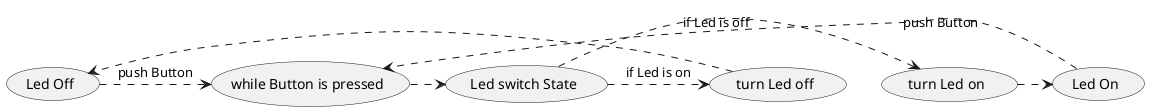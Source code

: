 
@startuml Build 1 - Press Button for LED

(Led Off) .> (while Button is pressed) : push Button
(Led On) .> (while Button is pressed) : push Button

(while Button is pressed) .> (Led switch State)
(Led switch State) .> (turn Led on) : if Led is off
(Led switch State) .> (turn Led off) : if Led is on
(turn Led off) .> (Led Off)
(turn Led on) .> (Led On)
@enduml
